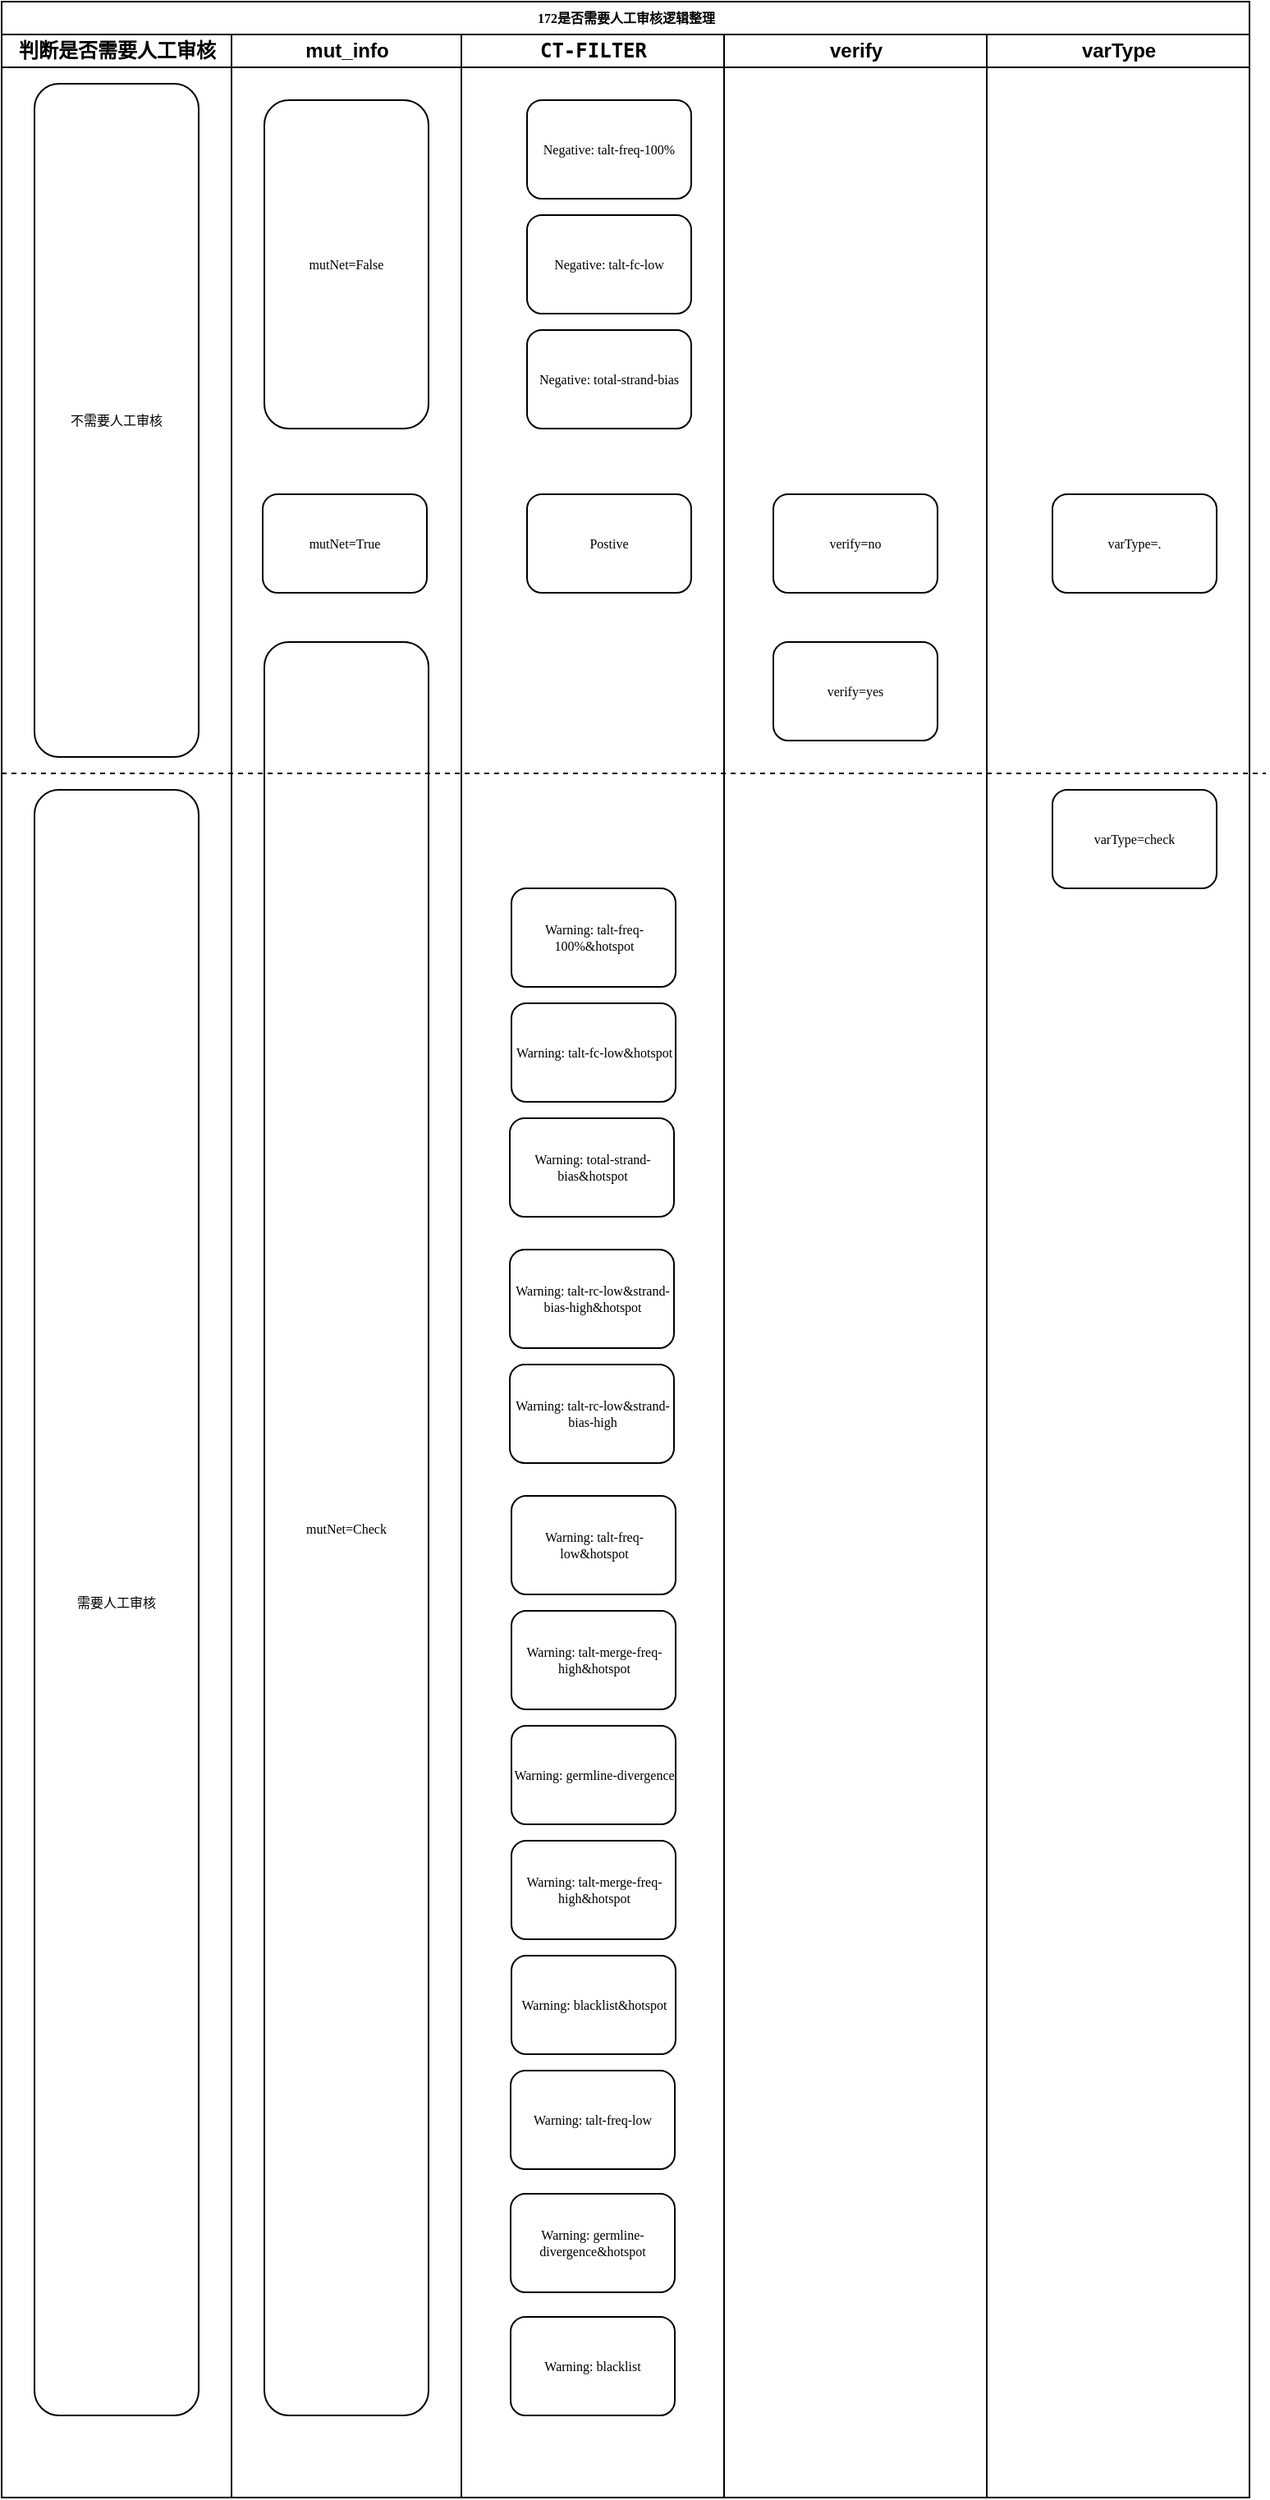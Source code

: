 <mxfile version="23.1.5" type="github">
  <diagram name="Page-1" id="74e2e168-ea6b-b213-b513-2b3c1d86103e">
    <mxGraphModel dx="1615" dy="1796" grid="1" gridSize="10" guides="1" tooltips="1" connect="1" arrows="1" fold="1" page="1" pageScale="1" pageWidth="1100" pageHeight="850" background="none" math="0" shadow="0">
      <root>
        <mxCell id="0" />
        <mxCell id="1" parent="0" />
        <mxCell id="77e6c97f196da883-1" value="172是否需要人工审核逻辑整理" style="swimlane;html=1;childLayout=stackLayout;startSize=20;rounded=0;shadow=0;labelBackgroundColor=none;strokeWidth=1;fontFamily=Verdana;fontSize=8;align=center;" parent="1" vertex="1">
          <mxGeometry x="30" y="-260" width="760" height="1520" as="geometry" />
        </mxCell>
        <mxCell id="77e6c97f196da883-2" value="判断是否需要人工审核" style="swimlane;html=1;startSize=20;" parent="77e6c97f196da883-1" vertex="1">
          <mxGeometry y="20" width="140" height="1500" as="geometry" />
        </mxCell>
        <mxCell id="77e6c97f196da883-8" value="不需要人工审核" style="rounded=1;whiteSpace=wrap;html=1;shadow=0;labelBackgroundColor=none;strokeWidth=1;fontFamily=Verdana;fontSize=8;align=center;" parent="77e6c97f196da883-2" vertex="1">
          <mxGeometry x="20" y="30" width="100" height="410" as="geometry" />
        </mxCell>
        <mxCell id="Ntkf2nLQN6CGH8CM93F0-73" value="需要人工审核" style="rounded=1;whiteSpace=wrap;html=1;shadow=0;labelBackgroundColor=none;strokeWidth=1;fontFamily=Verdana;fontSize=8;align=center;" parent="77e6c97f196da883-2" vertex="1">
          <mxGeometry x="20" y="460" width="100" height="990" as="geometry" />
        </mxCell>
        <mxCell id="77e6c97f196da883-3" value="mut_info" style="swimlane;html=1;startSize=20;" parent="77e6c97f196da883-1" vertex="1">
          <mxGeometry x="140" y="20" width="140" height="1500" as="geometry" />
        </mxCell>
        <mxCell id="Ntkf2nLQN6CGH8CM93F0-67" value="mutNet=True" style="rounded=1;whiteSpace=wrap;html=1;shadow=0;labelBackgroundColor=none;strokeWidth=1;fontFamily=Verdana;fontSize=8;align=center;" parent="77e6c97f196da883-3" vertex="1">
          <mxGeometry x="19" y="280" width="100" height="60" as="geometry" />
        </mxCell>
        <mxCell id="Ntkf2nLQN6CGH8CM93F0-69" value="mutNet=Check" style="rounded=1;whiteSpace=wrap;html=1;shadow=0;labelBackgroundColor=none;strokeWidth=1;fontFamily=Verdana;fontSize=8;align=center;" parent="77e6c97f196da883-3" vertex="1">
          <mxGeometry x="20" y="370" width="100" height="1080" as="geometry" />
        </mxCell>
        <mxCell id="Ntkf2nLQN6CGH8CM93F0-68" value="mutNet=False" style="rounded=1;whiteSpace=wrap;html=1;shadow=0;labelBackgroundColor=none;strokeWidth=1;fontFamily=Verdana;fontSize=8;align=center;strokeColor=default;" parent="77e6c97f196da883-3" vertex="1">
          <mxGeometry x="20" y="40" width="100" height="200" as="geometry" />
        </mxCell>
        <mxCell id="77e6c97f196da883-5" value="&lt;code&gt;CT-FILTER&lt;/code&gt;" style="swimlane;html=1;startSize=20;" parent="77e6c97f196da883-1" vertex="1">
          <mxGeometry x="280" y="20" width="160" height="1500" as="geometry" />
        </mxCell>
        <mxCell id="77e6c97f196da883-18" value="Negative:&amp;nbsp;talt-freq-100%" style="rounded=1;whiteSpace=wrap;html=1;shadow=0;labelBackgroundColor=none;strokeWidth=1;fontFamily=Verdana;fontSize=8;align=center;" parent="77e6c97f196da883-5" vertex="1">
          <mxGeometry x="40" y="40" width="100" height="60" as="geometry" />
        </mxCell>
        <mxCell id="Ntkf2nLQN6CGH8CM93F0-35" value="Negative:&amp;nbsp;talt-fc-low" style="rounded=1;whiteSpace=wrap;html=1;shadow=0;labelBackgroundColor=none;strokeWidth=1;fontFamily=Verdana;fontSize=8;align=center;" parent="77e6c97f196da883-5" vertex="1">
          <mxGeometry x="40" y="110" width="100" height="60" as="geometry" />
        </mxCell>
        <mxCell id="77e6c97f196da883-21" value="Warning:&amp;nbsp;talt-freq-100%&amp;amp;hotspot" style="rounded=1;whiteSpace=wrap;html=1;shadow=0;labelBackgroundColor=none;strokeWidth=1;fontFamily=Verdana;fontSize=8;align=center;" parent="77e6c97f196da883-5" vertex="1">
          <mxGeometry x="30.5" y="520" width="100" height="60" as="geometry" />
        </mxCell>
        <mxCell id="77e6c97f196da883-22" value="Warning: talt-fc-low&amp;amp;hotspot" style="rounded=1;whiteSpace=wrap;html=1;shadow=0;labelBackgroundColor=none;strokeWidth=1;fontFamily=Verdana;fontSize=8;align=center;" parent="77e6c97f196da883-5" vertex="1">
          <mxGeometry x="30.5" y="590" width="100" height="60" as="geometry" />
        </mxCell>
        <mxCell id="77e6c97f196da883-23" value="Warning:&amp;nbsp;total-strand-bias&amp;amp;hotspot" style="rounded=1;whiteSpace=wrap;html=1;shadow=0;labelBackgroundColor=none;strokeWidth=1;fontFamily=Verdana;fontSize=8;align=center;" parent="77e6c97f196da883-5" vertex="1">
          <mxGeometry x="29.5" y="660" width="100" height="60" as="geometry" />
        </mxCell>
        <mxCell id="Ntkf2nLQN6CGH8CM93F0-4" value="Negative:&amp;nbsp;total-strand-bias" style="rounded=1;whiteSpace=wrap;html=1;shadow=0;labelBackgroundColor=none;strokeWidth=1;fontFamily=Verdana;fontSize=8;align=center;" parent="77e6c97f196da883-5" vertex="1">
          <mxGeometry x="40" y="180" width="100" height="60" as="geometry" />
        </mxCell>
        <mxCell id="Ntkf2nLQN6CGH8CM93F0-5" value="Warning:&amp;nbsp;talt-rc-low&amp;amp;strand-bias-high&amp;amp;hotspot" style="rounded=1;whiteSpace=wrap;html=1;shadow=0;labelBackgroundColor=none;strokeWidth=1;fontFamily=Verdana;fontSize=8;align=center;" parent="77e6c97f196da883-5" vertex="1">
          <mxGeometry x="29.5" y="740" width="100" height="60" as="geometry" />
        </mxCell>
        <mxCell id="Ntkf2nLQN6CGH8CM93F0-3" value="Warning:&amp;nbsp;talt-rc-low&amp;amp;strand-bias-high" style="rounded=1;whiteSpace=wrap;html=1;shadow=0;labelBackgroundColor=none;strokeWidth=1;fontFamily=Verdana;fontSize=8;align=center;" parent="77e6c97f196da883-5" vertex="1">
          <mxGeometry x="29.5" y="810" width="100" height="60" as="geometry" />
        </mxCell>
        <mxCell id="Ntkf2nLQN6CGH8CM93F0-2" value="Warning:&amp;nbsp;talt-freq-low&amp;amp;hotspot" style="rounded=1;whiteSpace=wrap;html=1;shadow=0;labelBackgroundColor=none;strokeWidth=1;fontFamily=Verdana;fontSize=8;align=center;" parent="77e6c97f196da883-5" vertex="1">
          <mxGeometry x="30.5" y="890" width="100" height="60" as="geometry" />
        </mxCell>
        <mxCell id="Ntkf2nLQN6CGH8CM93F0-36" value="Warning:&amp;nbsp;talt-freq-low" style="rounded=1;whiteSpace=wrap;html=1;shadow=0;labelBackgroundColor=none;strokeWidth=1;fontFamily=Verdana;fontSize=8;align=center;" parent="77e6c97f196da883-5" vertex="1">
          <mxGeometry x="30" y="1240" width="100" height="60" as="geometry" />
        </mxCell>
        <mxCell id="Ntkf2nLQN6CGH8CM93F0-37" value="Warning:&amp;nbsp;talt-merge-freq-high&amp;amp;hotspot" style="rounded=1;whiteSpace=wrap;html=1;shadow=0;labelBackgroundColor=none;strokeWidth=1;fontFamily=Verdana;fontSize=8;align=center;" parent="77e6c97f196da883-5" vertex="1">
          <mxGeometry x="30.5" y="960" width="100" height="60" as="geometry" />
        </mxCell>
        <mxCell id="Ntkf2nLQN6CGH8CM93F0-38" value="Warning:&amp;nbsp;talt-merge-freq-high&amp;amp;hotspot" style="rounded=1;whiteSpace=wrap;html=1;shadow=0;labelBackgroundColor=none;strokeWidth=1;fontFamily=Verdana;fontSize=8;align=center;" parent="77e6c97f196da883-5" vertex="1">
          <mxGeometry x="30.5" y="1100" width="100" height="60" as="geometry" />
        </mxCell>
        <mxCell id="Ntkf2nLQN6CGH8CM93F0-40" value="Warning:&amp;nbsp;germline-divergence&amp;amp;hotspot" style="rounded=1;whiteSpace=wrap;html=1;shadow=0;labelBackgroundColor=none;strokeWidth=1;fontFamily=Verdana;fontSize=8;align=center;" parent="77e6c97f196da883-5" vertex="1">
          <mxGeometry x="30" y="1315" width="100" height="60" as="geometry" />
        </mxCell>
        <mxCell id="Ntkf2nLQN6CGH8CM93F0-39" value="Warning:&amp;nbsp;germline-divergence" style="rounded=1;whiteSpace=wrap;html=1;shadow=0;labelBackgroundColor=none;strokeWidth=1;fontFamily=Verdana;fontSize=8;align=center;" parent="77e6c97f196da883-5" vertex="1">
          <mxGeometry x="30.5" y="1030" width="100" height="60" as="geometry" />
        </mxCell>
        <mxCell id="Ntkf2nLQN6CGH8CM93F0-42" value="Warning:&amp;nbsp;blacklist&amp;amp;hotspot" style="rounded=1;whiteSpace=wrap;html=1;shadow=0;labelBackgroundColor=none;strokeWidth=1;fontFamily=Verdana;fontSize=8;align=center;" parent="77e6c97f196da883-5" vertex="1">
          <mxGeometry x="30.5" y="1170" width="100" height="60" as="geometry" />
        </mxCell>
        <mxCell id="Ntkf2nLQN6CGH8CM93F0-41" value="Warning:&amp;nbsp;blacklist" style="rounded=1;whiteSpace=wrap;html=1;shadow=0;labelBackgroundColor=none;strokeWidth=1;fontFamily=Verdana;fontSize=8;align=center;" parent="77e6c97f196da883-5" vertex="1">
          <mxGeometry x="30" y="1390" width="100" height="60" as="geometry" />
        </mxCell>
        <mxCell id="Ntkf2nLQN6CGH8CM93F0-44" value="Postive" style="rounded=1;whiteSpace=wrap;html=1;shadow=0;labelBackgroundColor=none;strokeWidth=1;fontFamily=Verdana;fontSize=8;align=center;" parent="77e6c97f196da883-5" vertex="1">
          <mxGeometry x="40" y="280" width="100" height="60" as="geometry" />
        </mxCell>
        <mxCell id="_VN5bv10MqypOw-WrHJD-1" value="" style="endArrow=none;dashed=1;html=1;rounded=0;" edge="1" parent="77e6c97f196da883-5">
          <mxGeometry width="50" height="50" relative="1" as="geometry">
            <mxPoint x="-280" y="450" as="sourcePoint" />
            <mxPoint x="490" y="450" as="targetPoint" />
          </mxGeometry>
        </mxCell>
        <mxCell id="77e6c97f196da883-6" value="verify" style="swimlane;html=1;startSize=20;" parent="77e6c97f196da883-1" vertex="1">
          <mxGeometry x="440" y="20" width="160" height="1500" as="geometry" />
        </mxCell>
        <mxCell id="77e6c97f196da883-11" value="verify=yes" style="rounded=1;whiteSpace=wrap;html=1;shadow=0;labelBackgroundColor=none;strokeWidth=1;fontFamily=Verdana;fontSize=8;align=center;" parent="77e6c97f196da883-6" vertex="1">
          <mxGeometry x="30" y="370" width="100" height="60" as="geometry" />
        </mxCell>
        <mxCell id="Ntkf2nLQN6CGH8CM93F0-34" value="verify=no" style="rounded=1;whiteSpace=wrap;html=1;shadow=0;labelBackgroundColor=none;strokeWidth=1;fontFamily=Verdana;fontSize=8;align=center;" parent="77e6c97f196da883-6" vertex="1">
          <mxGeometry x="30" y="280" width="100" height="60" as="geometry" />
        </mxCell>
        <mxCell id="Ntkf2nLQN6CGH8CM93F0-1" value="varType" style="swimlane;html=1;startSize=20;" parent="77e6c97f196da883-1" vertex="1">
          <mxGeometry x="600" y="20" width="160" height="1500" as="geometry" />
        </mxCell>
        <mxCell id="gROawkm3clonCkUMPsZn-16" value="varType=check" style="rounded=1;whiteSpace=wrap;html=1;shadow=0;labelBackgroundColor=none;strokeWidth=1;fontFamily=Verdana;fontSize=8;align=center;" parent="Ntkf2nLQN6CGH8CM93F0-1" vertex="1">
          <mxGeometry x="40" y="460" width="100" height="60" as="geometry" />
        </mxCell>
        <mxCell id="Ntkf2nLQN6CGH8CM93F0-11" value="varType=." style="rounded=1;whiteSpace=wrap;html=1;shadow=0;labelBackgroundColor=none;strokeWidth=1;fontFamily=Verdana;fontSize=8;align=center;" parent="Ntkf2nLQN6CGH8CM93F0-1" vertex="1">
          <mxGeometry x="40" y="280" width="100" height="60" as="geometry" />
        </mxCell>
      </root>
    </mxGraphModel>
  </diagram>
</mxfile>
